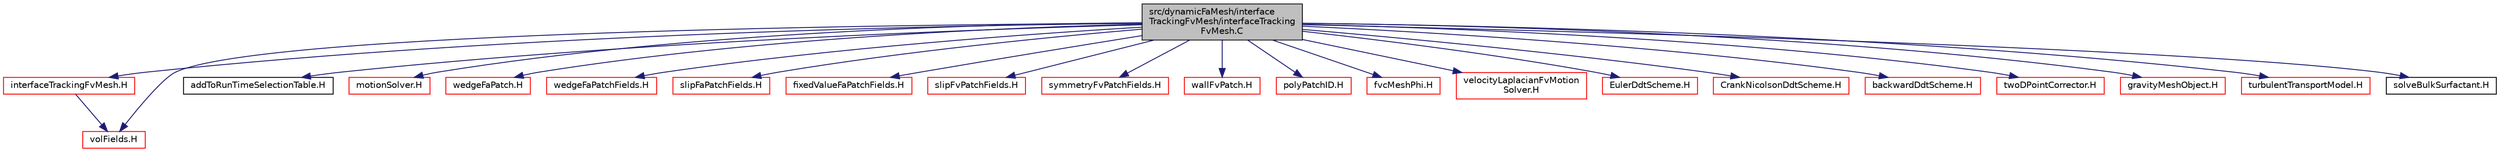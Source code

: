 digraph "src/dynamicFaMesh/interfaceTrackingFvMesh/interfaceTrackingFvMesh.C"
{
  bgcolor="transparent";
  edge [fontname="Helvetica",fontsize="10",labelfontname="Helvetica",labelfontsize="10"];
  node [fontname="Helvetica",fontsize="10",shape=record];
  Node1 [label="src/dynamicFaMesh/interface\lTrackingFvMesh/interfaceTracking\lFvMesh.C",height=0.2,width=0.4,color="black", fillcolor="grey75", style="filled" fontcolor="black"];
  Node1 -> Node2 [color="midnightblue",fontsize="10",style="solid",fontname="Helvetica"];
  Node2 [label="interfaceTrackingFvMesh.H",height=0.2,width=0.4,color="red",URL="$interfaceTrackingFvMesh_8H.html"];
  Node2 -> Node3 [color="midnightblue",fontsize="10",style="solid",fontname="Helvetica"];
  Node3 [label="volFields.H",height=0.2,width=0.4,color="red",URL="$volFields_8H.html"];
  Node1 -> Node4 [color="midnightblue",fontsize="10",style="solid",fontname="Helvetica"];
  Node4 [label="addToRunTimeSelectionTable.H",height=0.2,width=0.4,color="black",URL="$addToRunTimeSelectionTable_8H.html",tooltip="Macros for easy insertion into run-time selection tables. "];
  Node1 -> Node5 [color="midnightblue",fontsize="10",style="solid",fontname="Helvetica"];
  Node5 [label="motionSolver.H",height=0.2,width=0.4,color="red",URL="$motionSolver_8H.html"];
  Node1 -> Node3 [color="midnightblue",fontsize="10",style="solid",fontname="Helvetica"];
  Node1 -> Node6 [color="midnightblue",fontsize="10",style="solid",fontname="Helvetica"];
  Node6 [label="wedgeFaPatch.H",height=0.2,width=0.4,color="red",URL="$wedgeFaPatch_8H.html"];
  Node1 -> Node7 [color="midnightblue",fontsize="10",style="solid",fontname="Helvetica"];
  Node7 [label="wedgeFaPatchFields.H",height=0.2,width=0.4,color="red",URL="$wedgeFaPatchFields_8H.html"];
  Node1 -> Node8 [color="midnightblue",fontsize="10",style="solid",fontname="Helvetica"];
  Node8 [label="slipFaPatchFields.H",height=0.2,width=0.4,color="red",URL="$slipFaPatchFields_8H.html"];
  Node1 -> Node9 [color="midnightblue",fontsize="10",style="solid",fontname="Helvetica"];
  Node9 [label="fixedValueFaPatchFields.H",height=0.2,width=0.4,color="red",URL="$fixedValueFaPatchFields_8H.html"];
  Node1 -> Node10 [color="midnightblue",fontsize="10",style="solid",fontname="Helvetica"];
  Node10 [label="slipFvPatchFields.H",height=0.2,width=0.4,color="red",URL="$slipFvPatchFields_8H.html"];
  Node1 -> Node11 [color="midnightblue",fontsize="10",style="solid",fontname="Helvetica"];
  Node11 [label="symmetryFvPatchFields.H",height=0.2,width=0.4,color="red",URL="$symmetryFvPatchFields_8H.html"];
  Node1 -> Node12 [color="midnightblue",fontsize="10",style="solid",fontname="Helvetica"];
  Node12 [label="wallFvPatch.H",height=0.2,width=0.4,color="red",URL="$wallFvPatch_8H.html"];
  Node1 -> Node13 [color="midnightblue",fontsize="10",style="solid",fontname="Helvetica"];
  Node13 [label="polyPatchID.H",height=0.2,width=0.4,color="red",URL="$polyPatchID_8H.html"];
  Node1 -> Node14 [color="midnightblue",fontsize="10",style="solid",fontname="Helvetica"];
  Node14 [label="fvcMeshPhi.H",height=0.2,width=0.4,color="red",URL="$fvcMeshPhi_8H.html",tooltip="Calculate the mesh motion flux and convert fluxes from absolute to relative and back. "];
  Node1 -> Node15 [color="midnightblue",fontsize="10",style="solid",fontname="Helvetica"];
  Node15 [label="velocityLaplacianFvMotion\lSolver.H",height=0.2,width=0.4,color="red",URL="$velocityLaplacianFvMotionSolver_8H.html"];
  Node1 -> Node16 [color="midnightblue",fontsize="10",style="solid",fontname="Helvetica"];
  Node16 [label="EulerDdtScheme.H",height=0.2,width=0.4,color="red",URL="$EulerDdtScheme_8H.html"];
  Node1 -> Node17 [color="midnightblue",fontsize="10",style="solid",fontname="Helvetica"];
  Node17 [label="CrankNicolsonDdtScheme.H",height=0.2,width=0.4,color="red",URL="$CrankNicolsonDdtScheme_8H.html"];
  Node1 -> Node18 [color="midnightblue",fontsize="10",style="solid",fontname="Helvetica"];
  Node18 [label="backwardDdtScheme.H",height=0.2,width=0.4,color="red",URL="$backwardDdtScheme_8H.html"];
  Node1 -> Node19 [color="midnightblue",fontsize="10",style="solid",fontname="Helvetica"];
  Node19 [label="twoDPointCorrector.H",height=0.2,width=0.4,color="red",URL="$twoDPointCorrector_8H.html"];
  Node1 -> Node20 [color="midnightblue",fontsize="10",style="solid",fontname="Helvetica"];
  Node20 [label="gravityMeshObject.H",height=0.2,width=0.4,color="red",URL="$gravityMeshObject_8H.html"];
  Node1 -> Node21 [color="midnightblue",fontsize="10",style="solid",fontname="Helvetica"];
  Node21 [label="turbulentTransportModel.H",height=0.2,width=0.4,color="red",URL="$turbulentTransportModel_8H.html"];
  Node1 -> Node22 [color="midnightblue",fontsize="10",style="solid",fontname="Helvetica"];
  Node22 [label="solveBulkSurfactant.H",height=0.2,width=0.4,color="black",URL="$solveBulkSurfactant_8H.html"];
}
